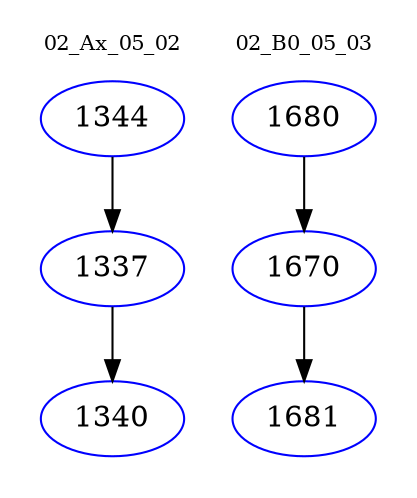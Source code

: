 digraph{
subgraph cluster_0 {
color = white
label = "02_Ax_05_02";
fontsize=10;
T0_1344 [label="1344", color="blue"]
T0_1344 -> T0_1337 [color="black"]
T0_1337 [label="1337", color="blue"]
T0_1337 -> T0_1340 [color="black"]
T0_1340 [label="1340", color="blue"]
}
subgraph cluster_1 {
color = white
label = "02_B0_05_03";
fontsize=10;
T1_1680 [label="1680", color="blue"]
T1_1680 -> T1_1670 [color="black"]
T1_1670 [label="1670", color="blue"]
T1_1670 -> T1_1681 [color="black"]
T1_1681 [label="1681", color="blue"]
}
}
